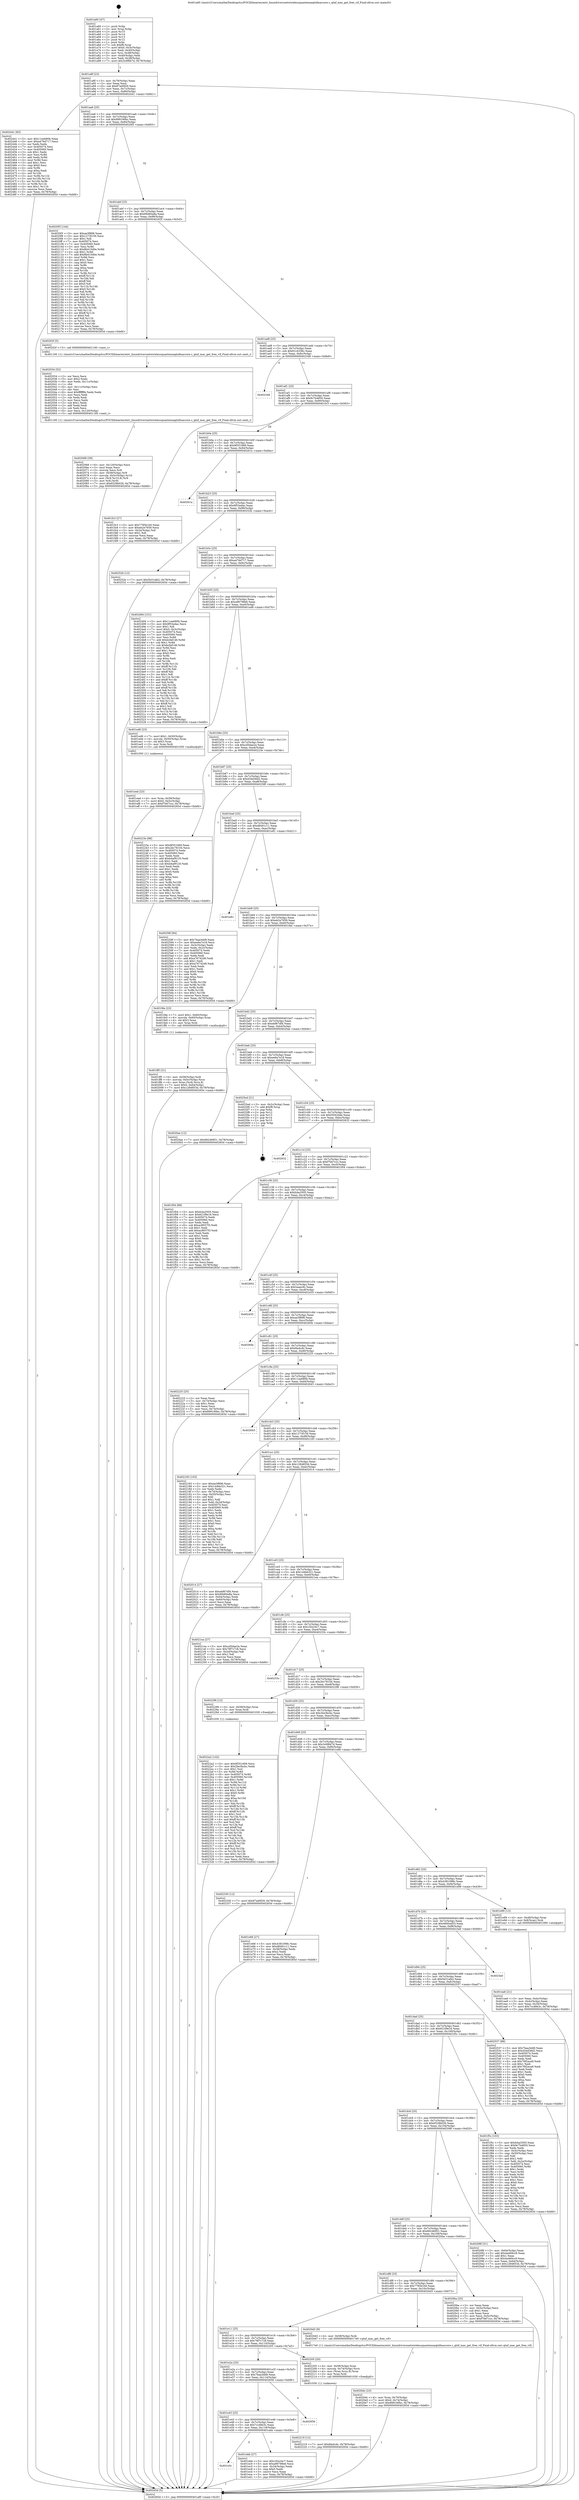 digraph "0x401a60" {
  label = "0x401a60 (/mnt/c/Users/mathe/Desktop/tcc/POCII/binaries/extr_linuxdriversnetwirelessquantennaqtnfmaccore.c_qtnf_mac_get_free_vif_Final-ollvm.out::main(0))"
  labelloc = "t"
  node[shape=record]

  Entry [label="",width=0.3,height=0.3,shape=circle,fillcolor=black,style=filled]
  "0x401a8f" [label="{
     0x401a8f [23]\l
     | [instrs]\l
     &nbsp;&nbsp;0x401a8f \<+3\>: mov -0x78(%rbp),%eax\l
     &nbsp;&nbsp;0x401a92 \<+2\>: mov %eax,%ecx\l
     &nbsp;&nbsp;0x401a94 \<+6\>: sub $0x87ad0f29,%ecx\l
     &nbsp;&nbsp;0x401a9a \<+3\>: mov %eax,-0x7c(%rbp)\l
     &nbsp;&nbsp;0x401a9d \<+3\>: mov %ecx,-0x80(%rbp)\l
     &nbsp;&nbsp;0x401aa0 \<+6\>: je 0000000000402441 \<main+0x9e1\>\l
  }"]
  "0x402441" [label="{
     0x402441 [83]\l
     | [instrs]\l
     &nbsp;&nbsp;0x402441 \<+5\>: mov $0x11ee680b,%eax\l
     &nbsp;&nbsp;0x402446 \<+5\>: mov $0xa476d717,%ecx\l
     &nbsp;&nbsp;0x40244b \<+2\>: xor %edx,%edx\l
     &nbsp;&nbsp;0x40244d \<+7\>: mov 0x405074,%esi\l
     &nbsp;&nbsp;0x402454 \<+7\>: mov 0x405060,%edi\l
     &nbsp;&nbsp;0x40245b \<+3\>: sub $0x1,%edx\l
     &nbsp;&nbsp;0x40245e \<+3\>: mov %esi,%r8d\l
     &nbsp;&nbsp;0x402461 \<+3\>: add %edx,%r8d\l
     &nbsp;&nbsp;0x402464 \<+4\>: imul %r8d,%esi\l
     &nbsp;&nbsp;0x402468 \<+3\>: and $0x1,%esi\l
     &nbsp;&nbsp;0x40246b \<+3\>: cmp $0x0,%esi\l
     &nbsp;&nbsp;0x40246e \<+4\>: sete %r9b\l
     &nbsp;&nbsp;0x402472 \<+3\>: cmp $0xa,%edi\l
     &nbsp;&nbsp;0x402475 \<+4\>: setl %r10b\l
     &nbsp;&nbsp;0x402479 \<+3\>: mov %r9b,%r11b\l
     &nbsp;&nbsp;0x40247c \<+3\>: and %r10b,%r11b\l
     &nbsp;&nbsp;0x40247f \<+3\>: xor %r10b,%r9b\l
     &nbsp;&nbsp;0x402482 \<+3\>: or %r9b,%r11b\l
     &nbsp;&nbsp;0x402485 \<+4\>: test $0x1,%r11b\l
     &nbsp;&nbsp;0x402489 \<+3\>: cmovne %ecx,%eax\l
     &nbsp;&nbsp;0x40248c \<+3\>: mov %eax,-0x78(%rbp)\l
     &nbsp;&nbsp;0x40248f \<+5\>: jmp 000000000040265d \<main+0xbfd\>\l
  }"]
  "0x401aa6" [label="{
     0x401aa6 [25]\l
     | [instrs]\l
     &nbsp;&nbsp;0x401aa6 \<+5\>: jmp 0000000000401aab \<main+0x4b\>\l
     &nbsp;&nbsp;0x401aab \<+3\>: mov -0x7c(%rbp),%eax\l
     &nbsp;&nbsp;0x401aae \<+5\>: sub $0x899190bc,%eax\l
     &nbsp;&nbsp;0x401ab3 \<+6\>: mov %eax,-0x84(%rbp)\l
     &nbsp;&nbsp;0x401ab9 \<+6\>: je 00000000004020f3 \<main+0x693\>\l
  }"]
  Exit [label="",width=0.3,height=0.3,shape=circle,fillcolor=black,style=filled,peripheries=2]
  "0x4020f3" [label="{
     0x4020f3 [144]\l
     | [instrs]\l
     &nbsp;&nbsp;0x4020f3 \<+5\>: mov $0xae3f898,%eax\l
     &nbsp;&nbsp;0x4020f8 \<+5\>: mov $0x1273f159,%ecx\l
     &nbsp;&nbsp;0x4020fd \<+2\>: mov $0x1,%dl\l
     &nbsp;&nbsp;0x4020ff \<+7\>: mov 0x405074,%esi\l
     &nbsp;&nbsp;0x402106 \<+7\>: mov 0x405060,%edi\l
     &nbsp;&nbsp;0x40210d \<+3\>: mov %esi,%r8d\l
     &nbsp;&nbsp;0x402110 \<+7\>: sub $0x8b410d0e,%r8d\l
     &nbsp;&nbsp;0x402117 \<+4\>: sub $0x1,%r8d\l
     &nbsp;&nbsp;0x40211b \<+7\>: add $0x8b410d0e,%r8d\l
     &nbsp;&nbsp;0x402122 \<+4\>: imul %r8d,%esi\l
     &nbsp;&nbsp;0x402126 \<+3\>: and $0x1,%esi\l
     &nbsp;&nbsp;0x402129 \<+3\>: cmp $0x0,%esi\l
     &nbsp;&nbsp;0x40212c \<+4\>: sete %r9b\l
     &nbsp;&nbsp;0x402130 \<+3\>: cmp $0xa,%edi\l
     &nbsp;&nbsp;0x402133 \<+4\>: setl %r10b\l
     &nbsp;&nbsp;0x402137 \<+3\>: mov %r9b,%r11b\l
     &nbsp;&nbsp;0x40213a \<+4\>: xor $0xff,%r11b\l
     &nbsp;&nbsp;0x40213e \<+3\>: mov %r10b,%bl\l
     &nbsp;&nbsp;0x402141 \<+3\>: xor $0xff,%bl\l
     &nbsp;&nbsp;0x402144 \<+3\>: xor $0x0,%dl\l
     &nbsp;&nbsp;0x402147 \<+3\>: mov %r11b,%r14b\l
     &nbsp;&nbsp;0x40214a \<+4\>: and $0x0,%r14b\l
     &nbsp;&nbsp;0x40214e \<+3\>: and %dl,%r9b\l
     &nbsp;&nbsp;0x402151 \<+3\>: mov %bl,%r15b\l
     &nbsp;&nbsp;0x402154 \<+4\>: and $0x0,%r15b\l
     &nbsp;&nbsp;0x402158 \<+3\>: and %dl,%r10b\l
     &nbsp;&nbsp;0x40215b \<+3\>: or %r9b,%r14b\l
     &nbsp;&nbsp;0x40215e \<+3\>: or %r10b,%r15b\l
     &nbsp;&nbsp;0x402161 \<+3\>: xor %r15b,%r14b\l
     &nbsp;&nbsp;0x402164 \<+3\>: or %bl,%r11b\l
     &nbsp;&nbsp;0x402167 \<+4\>: xor $0xff,%r11b\l
     &nbsp;&nbsp;0x40216b \<+3\>: or $0x0,%dl\l
     &nbsp;&nbsp;0x40216e \<+3\>: and %dl,%r11b\l
     &nbsp;&nbsp;0x402171 \<+3\>: or %r11b,%r14b\l
     &nbsp;&nbsp;0x402174 \<+4\>: test $0x1,%r14b\l
     &nbsp;&nbsp;0x402178 \<+3\>: cmovne %ecx,%eax\l
     &nbsp;&nbsp;0x40217b \<+3\>: mov %eax,-0x78(%rbp)\l
     &nbsp;&nbsp;0x40217e \<+5\>: jmp 000000000040265d \<main+0xbfd\>\l
  }"]
  "0x401abf" [label="{
     0x401abf [25]\l
     | [instrs]\l
     &nbsp;&nbsp;0x401abf \<+5\>: jmp 0000000000401ac4 \<main+0x64\>\l
     &nbsp;&nbsp;0x401ac4 \<+3\>: mov -0x7c(%rbp),%eax\l
     &nbsp;&nbsp;0x401ac7 \<+5\>: sub $0x89d60a8a,%eax\l
     &nbsp;&nbsp;0x401acc \<+6\>: mov %eax,-0x88(%rbp)\l
     &nbsp;&nbsp;0x401ad2 \<+6\>: je 000000000040202f \<main+0x5cf\>\l
  }"]
  "0x4022a2" [label="{
     0x4022a2 [142]\l
     | [instrs]\l
     &nbsp;&nbsp;0x4022a2 \<+5\>: mov $0x9f351669,%ecx\l
     &nbsp;&nbsp;0x4022a7 \<+5\>: mov $0x2be3bcbc,%edx\l
     &nbsp;&nbsp;0x4022ac \<+3\>: mov $0x1,%sil\l
     &nbsp;&nbsp;0x4022af \<+3\>: xor %r8d,%r8d\l
     &nbsp;&nbsp;0x4022b2 \<+8\>: mov 0x405074,%r9d\l
     &nbsp;&nbsp;0x4022ba \<+8\>: mov 0x405060,%r10d\l
     &nbsp;&nbsp;0x4022c2 \<+4\>: sub $0x1,%r8d\l
     &nbsp;&nbsp;0x4022c6 \<+3\>: mov %r9d,%r11d\l
     &nbsp;&nbsp;0x4022c9 \<+3\>: add %r8d,%r11d\l
     &nbsp;&nbsp;0x4022cc \<+4\>: imul %r11d,%r9d\l
     &nbsp;&nbsp;0x4022d0 \<+4\>: and $0x1,%r9d\l
     &nbsp;&nbsp;0x4022d4 \<+4\>: cmp $0x0,%r9d\l
     &nbsp;&nbsp;0x4022d8 \<+3\>: sete %bl\l
     &nbsp;&nbsp;0x4022db \<+4\>: cmp $0xa,%r10d\l
     &nbsp;&nbsp;0x4022df \<+4\>: setl %r14b\l
     &nbsp;&nbsp;0x4022e3 \<+3\>: mov %bl,%r15b\l
     &nbsp;&nbsp;0x4022e6 \<+4\>: xor $0xff,%r15b\l
     &nbsp;&nbsp;0x4022ea \<+3\>: mov %r14b,%r12b\l
     &nbsp;&nbsp;0x4022ed \<+4\>: xor $0xff,%r12b\l
     &nbsp;&nbsp;0x4022f1 \<+4\>: xor $0x1,%sil\l
     &nbsp;&nbsp;0x4022f5 \<+3\>: mov %r15b,%r13b\l
     &nbsp;&nbsp;0x4022f8 \<+4\>: and $0xff,%r13b\l
     &nbsp;&nbsp;0x4022fc \<+3\>: and %sil,%bl\l
     &nbsp;&nbsp;0x4022ff \<+3\>: mov %r12b,%al\l
     &nbsp;&nbsp;0x402302 \<+2\>: and $0xff,%al\l
     &nbsp;&nbsp;0x402304 \<+3\>: and %sil,%r14b\l
     &nbsp;&nbsp;0x402307 \<+3\>: or %bl,%r13b\l
     &nbsp;&nbsp;0x40230a \<+3\>: or %r14b,%al\l
     &nbsp;&nbsp;0x40230d \<+3\>: xor %al,%r13b\l
     &nbsp;&nbsp;0x402310 \<+3\>: or %r12b,%r15b\l
     &nbsp;&nbsp;0x402313 \<+4\>: xor $0xff,%r15b\l
     &nbsp;&nbsp;0x402317 \<+4\>: or $0x1,%sil\l
     &nbsp;&nbsp;0x40231b \<+3\>: and %sil,%r15b\l
     &nbsp;&nbsp;0x40231e \<+3\>: or %r15b,%r13b\l
     &nbsp;&nbsp;0x402321 \<+4\>: test $0x1,%r13b\l
     &nbsp;&nbsp;0x402325 \<+3\>: cmovne %edx,%ecx\l
     &nbsp;&nbsp;0x402328 \<+3\>: mov %ecx,-0x78(%rbp)\l
     &nbsp;&nbsp;0x40232b \<+5\>: jmp 000000000040265d \<main+0xbfd\>\l
  }"]
  "0x40202f" [label="{
     0x40202f [5]\l
     | [instrs]\l
     &nbsp;&nbsp;0x40202f \<+5\>: call 0000000000401160 \<next_i\>\l
     | [calls]\l
     &nbsp;&nbsp;0x401160 \{1\} (/mnt/c/Users/mathe/Desktop/tcc/POCII/binaries/extr_linuxdriversnetwirelessquantennaqtnfmaccore.c_qtnf_mac_get_free_vif_Final-ollvm.out::next_i)\l
  }"]
  "0x401ad8" [label="{
     0x401ad8 [25]\l
     | [instrs]\l
     &nbsp;&nbsp;0x401ad8 \<+5\>: jmp 0000000000401add \<main+0x7d\>\l
     &nbsp;&nbsp;0x401add \<+3\>: mov -0x7c(%rbp),%eax\l
     &nbsp;&nbsp;0x401ae0 \<+5\>: sub $0x91c4336c,%eax\l
     &nbsp;&nbsp;0x401ae5 \<+6\>: mov %eax,-0x8c(%rbp)\l
     &nbsp;&nbsp;0x401aeb \<+6\>: je 0000000000402348 \<main+0x8e8\>\l
  }"]
  "0x402219" [label="{
     0x402219 [12]\l
     | [instrs]\l
     &nbsp;&nbsp;0x402219 \<+7\>: movl $0xfda4cdc,-0x78(%rbp)\l
     &nbsp;&nbsp;0x402220 \<+5\>: jmp 000000000040265d \<main+0xbfd\>\l
  }"]
  "0x402348" [label="{
     0x402348\l
  }", style=dashed]
  "0x401af1" [label="{
     0x401af1 [25]\l
     | [instrs]\l
     &nbsp;&nbsp;0x401af1 \<+5\>: jmp 0000000000401af6 \<main+0x96\>\l
     &nbsp;&nbsp;0x401af6 \<+3\>: mov -0x7c(%rbp),%eax\l
     &nbsp;&nbsp;0x401af9 \<+5\>: sub $0x9c7b4850,%eax\l
     &nbsp;&nbsp;0x401afe \<+6\>: mov %eax,-0x90(%rbp)\l
     &nbsp;&nbsp;0x401b04 \<+6\>: je 0000000000401fc3 \<main+0x563\>\l
  }"]
  "0x4020dc" [label="{
     0x4020dc [23]\l
     | [instrs]\l
     &nbsp;&nbsp;0x4020dc \<+4\>: mov %rax,-0x70(%rbp)\l
     &nbsp;&nbsp;0x4020e0 \<+7\>: movl $0x0,-0x74(%rbp)\l
     &nbsp;&nbsp;0x4020e7 \<+7\>: movl $0x899190bc,-0x78(%rbp)\l
     &nbsp;&nbsp;0x4020ee \<+5\>: jmp 000000000040265d \<main+0xbfd\>\l
  }"]
  "0x401fc3" [label="{
     0x401fc3 [27]\l
     | [instrs]\l
     &nbsp;&nbsp;0x401fc3 \<+5\>: mov $0x7785b1b0,%eax\l
     &nbsp;&nbsp;0x401fc8 \<+5\>: mov $0xeb2e7659,%ecx\l
     &nbsp;&nbsp;0x401fcd \<+3\>: mov -0x2e(%rbp),%dl\l
     &nbsp;&nbsp;0x401fd0 \<+3\>: test $0x1,%dl\l
     &nbsp;&nbsp;0x401fd3 \<+3\>: cmovne %ecx,%eax\l
     &nbsp;&nbsp;0x401fd6 \<+3\>: mov %eax,-0x78(%rbp)\l
     &nbsp;&nbsp;0x401fd9 \<+5\>: jmp 000000000040265d \<main+0xbfd\>\l
  }"]
  "0x401b0a" [label="{
     0x401b0a [25]\l
     | [instrs]\l
     &nbsp;&nbsp;0x401b0a \<+5\>: jmp 0000000000401b0f \<main+0xaf\>\l
     &nbsp;&nbsp;0x401b0f \<+3\>: mov -0x7c(%rbp),%eax\l
     &nbsp;&nbsp;0x401b12 \<+5\>: sub $0x9f351669,%eax\l
     &nbsp;&nbsp;0x401b17 \<+6\>: mov %eax,-0x94(%rbp)\l
     &nbsp;&nbsp;0x401b1d \<+6\>: je 000000000040261a \<main+0xbba\>\l
  }"]
  "0x402068" [label="{
     0x402068 [39]\l
     | [instrs]\l
     &nbsp;&nbsp;0x402068 \<+6\>: mov -0x120(%rbp),%ecx\l
     &nbsp;&nbsp;0x40206e \<+3\>: imul %eax,%ecx\l
     &nbsp;&nbsp;0x402071 \<+3\>: movslq %ecx,%r8\l
     &nbsp;&nbsp;0x402074 \<+4\>: mov -0x58(%rbp),%r9\l
     &nbsp;&nbsp;0x402078 \<+4\>: movslq -0x5c(%rbp),%r10\l
     &nbsp;&nbsp;0x40207c \<+4\>: mov (%r9,%r10,8),%r9\l
     &nbsp;&nbsp;0x402080 \<+3\>: mov %r8,(%r9)\l
     &nbsp;&nbsp;0x402083 \<+7\>: movl $0x6529b026,-0x78(%rbp)\l
     &nbsp;&nbsp;0x40208a \<+5\>: jmp 000000000040265d \<main+0xbfd\>\l
  }"]
  "0x40261a" [label="{
     0x40261a\l
  }", style=dashed]
  "0x401b23" [label="{
     0x401b23 [25]\l
     | [instrs]\l
     &nbsp;&nbsp;0x401b23 \<+5\>: jmp 0000000000401b28 \<main+0xc8\>\l
     &nbsp;&nbsp;0x401b28 \<+3\>: mov -0x7c(%rbp),%eax\l
     &nbsp;&nbsp;0x401b2b \<+5\>: sub $0x9f53edac,%eax\l
     &nbsp;&nbsp;0x401b30 \<+6\>: mov %eax,-0x98(%rbp)\l
     &nbsp;&nbsp;0x401b36 \<+6\>: je 000000000040252b \<main+0xacb\>\l
  }"]
  "0x402034" [label="{
     0x402034 [52]\l
     | [instrs]\l
     &nbsp;&nbsp;0x402034 \<+2\>: xor %ecx,%ecx\l
     &nbsp;&nbsp;0x402036 \<+5\>: mov $0x2,%edx\l
     &nbsp;&nbsp;0x40203b \<+6\>: mov %edx,-0x11c(%rbp)\l
     &nbsp;&nbsp;0x402041 \<+1\>: cltd\l
     &nbsp;&nbsp;0x402042 \<+6\>: mov -0x11c(%rbp),%esi\l
     &nbsp;&nbsp;0x402048 \<+2\>: idiv %esi\l
     &nbsp;&nbsp;0x40204a \<+6\>: imul $0xfffffffe,%edx,%edx\l
     &nbsp;&nbsp;0x402050 \<+2\>: mov %ecx,%edi\l
     &nbsp;&nbsp;0x402052 \<+2\>: sub %edx,%edi\l
     &nbsp;&nbsp;0x402054 \<+2\>: mov %ecx,%edx\l
     &nbsp;&nbsp;0x402056 \<+3\>: sub $0x1,%edx\l
     &nbsp;&nbsp;0x402059 \<+2\>: add %edx,%edi\l
     &nbsp;&nbsp;0x40205b \<+2\>: sub %edi,%ecx\l
     &nbsp;&nbsp;0x40205d \<+6\>: mov %ecx,-0x120(%rbp)\l
     &nbsp;&nbsp;0x402063 \<+5\>: call 0000000000401160 \<next_i\>\l
     | [calls]\l
     &nbsp;&nbsp;0x401160 \{1\} (/mnt/c/Users/mathe/Desktop/tcc/POCII/binaries/extr_linuxdriversnetwirelessquantennaqtnfmaccore.c_qtnf_mac_get_free_vif_Final-ollvm.out::next_i)\l
  }"]
  "0x40252b" [label="{
     0x40252b [12]\l
     | [instrs]\l
     &nbsp;&nbsp;0x40252b \<+7\>: movl $0x5b31efe2,-0x78(%rbp)\l
     &nbsp;&nbsp;0x402532 \<+5\>: jmp 000000000040265d \<main+0xbfd\>\l
  }"]
  "0x401b3c" [label="{
     0x401b3c [25]\l
     | [instrs]\l
     &nbsp;&nbsp;0x401b3c \<+5\>: jmp 0000000000401b41 \<main+0xe1\>\l
     &nbsp;&nbsp;0x401b41 \<+3\>: mov -0x7c(%rbp),%eax\l
     &nbsp;&nbsp;0x401b44 \<+5\>: sub $0xa476d717,%eax\l
     &nbsp;&nbsp;0x401b49 \<+6\>: mov %eax,-0x9c(%rbp)\l
     &nbsp;&nbsp;0x401b4f \<+6\>: je 0000000000402494 \<main+0xa34\>\l
  }"]
  "0x401ff5" [label="{
     0x401ff5 [31]\l
     | [instrs]\l
     &nbsp;&nbsp;0x401ff5 \<+4\>: mov -0x58(%rbp),%rdi\l
     &nbsp;&nbsp;0x401ff9 \<+4\>: movslq -0x5c(%rbp),%rcx\l
     &nbsp;&nbsp;0x401ffd \<+4\>: mov %rax,(%rdi,%rcx,8)\l
     &nbsp;&nbsp;0x402001 \<+7\>: movl $0x0,-0x64(%rbp)\l
     &nbsp;&nbsp;0x402008 \<+7\>: movl $0x1284853d,-0x78(%rbp)\l
     &nbsp;&nbsp;0x40200f \<+5\>: jmp 000000000040265d \<main+0xbfd\>\l
  }"]
  "0x402494" [label="{
     0x402494 [151]\l
     | [instrs]\l
     &nbsp;&nbsp;0x402494 \<+5\>: mov $0x11ee680b,%eax\l
     &nbsp;&nbsp;0x402499 \<+5\>: mov $0x9f53edac,%ecx\l
     &nbsp;&nbsp;0x40249e \<+2\>: mov $0x1,%dl\l
     &nbsp;&nbsp;0x4024a0 \<+7\>: movl $0x0,-0x3c(%rbp)\l
     &nbsp;&nbsp;0x4024a7 \<+7\>: mov 0x405074,%esi\l
     &nbsp;&nbsp;0x4024ae \<+7\>: mov 0x405060,%edi\l
     &nbsp;&nbsp;0x4024b5 \<+3\>: mov %esi,%r8d\l
     &nbsp;&nbsp;0x4024b8 \<+7\>: add $0xbcfaf146,%r8d\l
     &nbsp;&nbsp;0x4024bf \<+4\>: sub $0x1,%r8d\l
     &nbsp;&nbsp;0x4024c3 \<+7\>: sub $0xbcfaf146,%r8d\l
     &nbsp;&nbsp;0x4024ca \<+4\>: imul %r8d,%esi\l
     &nbsp;&nbsp;0x4024ce \<+3\>: and $0x1,%esi\l
     &nbsp;&nbsp;0x4024d1 \<+3\>: cmp $0x0,%esi\l
     &nbsp;&nbsp;0x4024d4 \<+4\>: sete %r9b\l
     &nbsp;&nbsp;0x4024d8 \<+3\>: cmp $0xa,%edi\l
     &nbsp;&nbsp;0x4024db \<+4\>: setl %r10b\l
     &nbsp;&nbsp;0x4024df \<+3\>: mov %r9b,%r11b\l
     &nbsp;&nbsp;0x4024e2 \<+4\>: xor $0xff,%r11b\l
     &nbsp;&nbsp;0x4024e6 \<+3\>: mov %r10b,%bl\l
     &nbsp;&nbsp;0x4024e9 \<+3\>: xor $0xff,%bl\l
     &nbsp;&nbsp;0x4024ec \<+3\>: xor $0x1,%dl\l
     &nbsp;&nbsp;0x4024ef \<+3\>: mov %r11b,%r14b\l
     &nbsp;&nbsp;0x4024f2 \<+4\>: and $0xff,%r14b\l
     &nbsp;&nbsp;0x4024f6 \<+3\>: and %dl,%r9b\l
     &nbsp;&nbsp;0x4024f9 \<+3\>: mov %bl,%r15b\l
     &nbsp;&nbsp;0x4024fc \<+4\>: and $0xff,%r15b\l
     &nbsp;&nbsp;0x402500 \<+3\>: and %dl,%r10b\l
     &nbsp;&nbsp;0x402503 \<+3\>: or %r9b,%r14b\l
     &nbsp;&nbsp;0x402506 \<+3\>: or %r10b,%r15b\l
     &nbsp;&nbsp;0x402509 \<+3\>: xor %r15b,%r14b\l
     &nbsp;&nbsp;0x40250c \<+3\>: or %bl,%r11b\l
     &nbsp;&nbsp;0x40250f \<+4\>: xor $0xff,%r11b\l
     &nbsp;&nbsp;0x402513 \<+3\>: or $0x1,%dl\l
     &nbsp;&nbsp;0x402516 \<+3\>: and %dl,%r11b\l
     &nbsp;&nbsp;0x402519 \<+3\>: or %r11b,%r14b\l
     &nbsp;&nbsp;0x40251c \<+4\>: test $0x1,%r14b\l
     &nbsp;&nbsp;0x402520 \<+3\>: cmovne %ecx,%eax\l
     &nbsp;&nbsp;0x402523 \<+3\>: mov %eax,-0x78(%rbp)\l
     &nbsp;&nbsp;0x402526 \<+5\>: jmp 000000000040265d \<main+0xbfd\>\l
  }"]
  "0x401b55" [label="{
     0x401b55 [25]\l
     | [instrs]\l
     &nbsp;&nbsp;0x401b55 \<+5\>: jmp 0000000000401b5a \<main+0xfa\>\l
     &nbsp;&nbsp;0x401b5a \<+3\>: mov -0x7c(%rbp),%eax\l
     &nbsp;&nbsp;0x401b5d \<+5\>: sub $0xa96798e6,%eax\l
     &nbsp;&nbsp;0x401b62 \<+6\>: mov %eax,-0xa0(%rbp)\l
     &nbsp;&nbsp;0x401b68 \<+6\>: je 0000000000401ed6 \<main+0x476\>\l
  }"]
  "0x401eed" [label="{
     0x401eed [23]\l
     | [instrs]\l
     &nbsp;&nbsp;0x401eed \<+4\>: mov %rax,-0x58(%rbp)\l
     &nbsp;&nbsp;0x401ef1 \<+7\>: movl $0x0,-0x5c(%rbp)\l
     &nbsp;&nbsp;0x401ef8 \<+7\>: movl $0xf7b67ccc,-0x78(%rbp)\l
     &nbsp;&nbsp;0x401eff \<+5\>: jmp 000000000040265d \<main+0xbfd\>\l
  }"]
  "0x401ed6" [label="{
     0x401ed6 [23]\l
     | [instrs]\l
     &nbsp;&nbsp;0x401ed6 \<+7\>: movl $0x1,-0x50(%rbp)\l
     &nbsp;&nbsp;0x401edd \<+4\>: movslq -0x50(%rbp),%rax\l
     &nbsp;&nbsp;0x401ee1 \<+4\>: shl $0x3,%rax\l
     &nbsp;&nbsp;0x401ee5 \<+3\>: mov %rax,%rdi\l
     &nbsp;&nbsp;0x401ee8 \<+5\>: call 0000000000401050 \<malloc@plt\>\l
     | [calls]\l
     &nbsp;&nbsp;0x401050 \{1\} (unknown)\l
  }"]
  "0x401b6e" [label="{
     0x401b6e [25]\l
     | [instrs]\l
     &nbsp;&nbsp;0x401b6e \<+5\>: jmp 0000000000401b73 \<main+0x113\>\l
     &nbsp;&nbsp;0x401b73 \<+3\>: mov -0x7c(%rbp),%eax\l
     &nbsp;&nbsp;0x401b76 \<+5\>: sub $0xcd5dae2e,%eax\l
     &nbsp;&nbsp;0x401b7b \<+6\>: mov %eax,-0xa4(%rbp)\l
     &nbsp;&nbsp;0x401b81 \<+6\>: je 000000000040223e \<main+0x7de\>\l
  }"]
  "0x401e5c" [label="{
     0x401e5c\l
  }", style=dashed]
  "0x40223e" [label="{
     0x40223e [88]\l
     | [instrs]\l
     &nbsp;&nbsp;0x40223e \<+5\>: mov $0x9f351669,%eax\l
     &nbsp;&nbsp;0x402243 \<+5\>: mov $0x2bc78104,%ecx\l
     &nbsp;&nbsp;0x402248 \<+7\>: mov 0x405074,%edx\l
     &nbsp;&nbsp;0x40224f \<+7\>: mov 0x405060,%esi\l
     &nbsp;&nbsp;0x402256 \<+2\>: mov %edx,%edi\l
     &nbsp;&nbsp;0x402258 \<+6\>: add $0xb4af9120,%edi\l
     &nbsp;&nbsp;0x40225e \<+3\>: sub $0x1,%edi\l
     &nbsp;&nbsp;0x402261 \<+6\>: sub $0xb4af9120,%edi\l
     &nbsp;&nbsp;0x402267 \<+3\>: imul %edi,%edx\l
     &nbsp;&nbsp;0x40226a \<+3\>: and $0x1,%edx\l
     &nbsp;&nbsp;0x40226d \<+3\>: cmp $0x0,%edx\l
     &nbsp;&nbsp;0x402270 \<+4\>: sete %r8b\l
     &nbsp;&nbsp;0x402274 \<+3\>: cmp $0xa,%esi\l
     &nbsp;&nbsp;0x402277 \<+4\>: setl %r9b\l
     &nbsp;&nbsp;0x40227b \<+3\>: mov %r8b,%r10b\l
     &nbsp;&nbsp;0x40227e \<+3\>: and %r9b,%r10b\l
     &nbsp;&nbsp;0x402281 \<+3\>: xor %r9b,%r8b\l
     &nbsp;&nbsp;0x402284 \<+3\>: or %r8b,%r10b\l
     &nbsp;&nbsp;0x402287 \<+4\>: test $0x1,%r10b\l
     &nbsp;&nbsp;0x40228b \<+3\>: cmovne %ecx,%eax\l
     &nbsp;&nbsp;0x40228e \<+3\>: mov %eax,-0x78(%rbp)\l
     &nbsp;&nbsp;0x402291 \<+5\>: jmp 000000000040265d \<main+0xbfd\>\l
  }"]
  "0x401b87" [label="{
     0x401b87 [25]\l
     | [instrs]\l
     &nbsp;&nbsp;0x401b87 \<+5\>: jmp 0000000000401b8c \<main+0x12c\>\l
     &nbsp;&nbsp;0x401b8c \<+3\>: mov -0x7c(%rbp),%eax\l
     &nbsp;&nbsp;0x401b8f \<+5\>: sub $0xd34d36d2,%eax\l
     &nbsp;&nbsp;0x401b94 \<+6\>: mov %eax,-0xa8(%rbp)\l
     &nbsp;&nbsp;0x401b9a \<+6\>: je 000000000040258f \<main+0xb2f\>\l
  }"]
  "0x401ebb" [label="{
     0x401ebb [27]\l
     | [instrs]\l
     &nbsp;&nbsp;0x401ebb \<+5\>: mov $0x1f2e24c7,%eax\l
     &nbsp;&nbsp;0x401ec0 \<+5\>: mov $0xa96798e6,%ecx\l
     &nbsp;&nbsp;0x401ec5 \<+3\>: mov -0x34(%rbp),%edx\l
     &nbsp;&nbsp;0x401ec8 \<+3\>: cmp $0x0,%edx\l
     &nbsp;&nbsp;0x401ecb \<+3\>: cmove %ecx,%eax\l
     &nbsp;&nbsp;0x401ece \<+3\>: mov %eax,-0x78(%rbp)\l
     &nbsp;&nbsp;0x401ed1 \<+5\>: jmp 000000000040265d \<main+0xbfd\>\l
  }"]
  "0x40258f" [label="{
     0x40258f [94]\l
     | [instrs]\l
     &nbsp;&nbsp;0x40258f \<+5\>: mov $0x7baa3dd9,%eax\l
     &nbsp;&nbsp;0x402594 \<+5\>: mov $0xee6a7e18,%ecx\l
     &nbsp;&nbsp;0x402599 \<+3\>: mov -0x3c(%rbp),%edx\l
     &nbsp;&nbsp;0x40259c \<+3\>: mov %edx,-0x2c(%rbp)\l
     &nbsp;&nbsp;0x40259f \<+7\>: mov 0x405074,%edx\l
     &nbsp;&nbsp;0x4025a6 \<+7\>: mov 0x405060,%esi\l
     &nbsp;&nbsp;0x4025ad \<+2\>: mov %edx,%edi\l
     &nbsp;&nbsp;0x4025af \<+6\>: add $0xa76742d9,%edi\l
     &nbsp;&nbsp;0x4025b5 \<+3\>: sub $0x1,%edi\l
     &nbsp;&nbsp;0x4025b8 \<+6\>: sub $0xa76742d9,%edi\l
     &nbsp;&nbsp;0x4025be \<+3\>: imul %edi,%edx\l
     &nbsp;&nbsp;0x4025c1 \<+3\>: and $0x1,%edx\l
     &nbsp;&nbsp;0x4025c4 \<+3\>: cmp $0x0,%edx\l
     &nbsp;&nbsp;0x4025c7 \<+4\>: sete %r8b\l
     &nbsp;&nbsp;0x4025cb \<+3\>: cmp $0xa,%esi\l
     &nbsp;&nbsp;0x4025ce \<+4\>: setl %r9b\l
     &nbsp;&nbsp;0x4025d2 \<+3\>: mov %r8b,%r10b\l
     &nbsp;&nbsp;0x4025d5 \<+3\>: and %r9b,%r10b\l
     &nbsp;&nbsp;0x4025d8 \<+3\>: xor %r9b,%r8b\l
     &nbsp;&nbsp;0x4025db \<+3\>: or %r8b,%r10b\l
     &nbsp;&nbsp;0x4025de \<+4\>: test $0x1,%r10b\l
     &nbsp;&nbsp;0x4025e2 \<+3\>: cmovne %ecx,%eax\l
     &nbsp;&nbsp;0x4025e5 \<+3\>: mov %eax,-0x78(%rbp)\l
     &nbsp;&nbsp;0x4025e8 \<+5\>: jmp 000000000040265d \<main+0xbfd\>\l
  }"]
  "0x401ba0" [label="{
     0x401ba0 [25]\l
     | [instrs]\l
     &nbsp;&nbsp;0x401ba0 \<+5\>: jmp 0000000000401ba5 \<main+0x145\>\l
     &nbsp;&nbsp;0x401ba5 \<+3\>: mov -0x7c(%rbp),%eax\l
     &nbsp;&nbsp;0x401ba8 \<+5\>: sub $0xd8491c11,%eax\l
     &nbsp;&nbsp;0x401bad \<+6\>: mov %eax,-0xac(%rbp)\l
     &nbsp;&nbsp;0x401bb3 \<+6\>: je 0000000000401e81 \<main+0x421\>\l
  }"]
  "0x401e43" [label="{
     0x401e43 [25]\l
     | [instrs]\l
     &nbsp;&nbsp;0x401e43 \<+5\>: jmp 0000000000401e48 \<main+0x3e8\>\l
     &nbsp;&nbsp;0x401e48 \<+3\>: mov -0x7c(%rbp),%eax\l
     &nbsp;&nbsp;0x401e4b \<+5\>: sub $0x7ccd9e3c,%eax\l
     &nbsp;&nbsp;0x401e50 \<+6\>: mov %eax,-0x118(%rbp)\l
     &nbsp;&nbsp;0x401e56 \<+6\>: je 0000000000401ebb \<main+0x45b\>\l
  }"]
  "0x401e81" [label="{
     0x401e81\l
  }", style=dashed]
  "0x401bb9" [label="{
     0x401bb9 [25]\l
     | [instrs]\l
     &nbsp;&nbsp;0x401bb9 \<+5\>: jmp 0000000000401bbe \<main+0x15e\>\l
     &nbsp;&nbsp;0x401bbe \<+3\>: mov -0x7c(%rbp),%eax\l
     &nbsp;&nbsp;0x401bc1 \<+5\>: sub $0xeb2e7659,%eax\l
     &nbsp;&nbsp;0x401bc6 \<+6\>: mov %eax,-0xb0(%rbp)\l
     &nbsp;&nbsp;0x401bcc \<+6\>: je 0000000000401fde \<main+0x57e\>\l
  }"]
  "0x402656" [label="{
     0x402656\l
  }", style=dashed]
  "0x401fde" [label="{
     0x401fde [23]\l
     | [instrs]\l
     &nbsp;&nbsp;0x401fde \<+7\>: movl $0x1,-0x60(%rbp)\l
     &nbsp;&nbsp;0x401fe5 \<+4\>: movslq -0x60(%rbp),%rax\l
     &nbsp;&nbsp;0x401fe9 \<+4\>: shl $0x3,%rax\l
     &nbsp;&nbsp;0x401fed \<+3\>: mov %rax,%rdi\l
     &nbsp;&nbsp;0x401ff0 \<+5\>: call 0000000000401050 \<malloc@plt\>\l
     | [calls]\l
     &nbsp;&nbsp;0x401050 \{1\} (unknown)\l
  }"]
  "0x401bd2" [label="{
     0x401bd2 [25]\l
     | [instrs]\l
     &nbsp;&nbsp;0x401bd2 \<+5\>: jmp 0000000000401bd7 \<main+0x177\>\l
     &nbsp;&nbsp;0x401bd7 \<+3\>: mov -0x7c(%rbp),%eax\l
     &nbsp;&nbsp;0x401bda \<+5\>: sub $0xebf67df4,%eax\l
     &nbsp;&nbsp;0x401bdf \<+6\>: mov %eax,-0xb4(%rbp)\l
     &nbsp;&nbsp;0x401be5 \<+6\>: je 00000000004020ae \<main+0x64e\>\l
  }"]
  "0x401e2a" [label="{
     0x401e2a [25]\l
     | [instrs]\l
     &nbsp;&nbsp;0x401e2a \<+5\>: jmp 0000000000401e2f \<main+0x3cf\>\l
     &nbsp;&nbsp;0x401e2f \<+3\>: mov -0x7c(%rbp),%eax\l
     &nbsp;&nbsp;0x401e32 \<+5\>: sub $0x7baa3dd9,%eax\l
     &nbsp;&nbsp;0x401e37 \<+6\>: mov %eax,-0x114(%rbp)\l
     &nbsp;&nbsp;0x401e3d \<+6\>: je 0000000000402656 \<main+0xbf6\>\l
  }"]
  "0x4020ae" [label="{
     0x4020ae [12]\l
     | [instrs]\l
     &nbsp;&nbsp;0x4020ae \<+7\>: movl $0x66246951,-0x78(%rbp)\l
     &nbsp;&nbsp;0x4020b5 \<+5\>: jmp 000000000040265d \<main+0xbfd\>\l
  }"]
  "0x401beb" [label="{
     0x401beb [25]\l
     | [instrs]\l
     &nbsp;&nbsp;0x401beb \<+5\>: jmp 0000000000401bf0 \<main+0x190\>\l
     &nbsp;&nbsp;0x401bf0 \<+3\>: mov -0x7c(%rbp),%eax\l
     &nbsp;&nbsp;0x401bf3 \<+5\>: sub $0xee6a7e18,%eax\l
     &nbsp;&nbsp;0x401bf8 \<+6\>: mov %eax,-0xb8(%rbp)\l
     &nbsp;&nbsp;0x401bfe \<+6\>: je 00000000004025ed \<main+0xb8d\>\l
  }"]
  "0x402205" [label="{
     0x402205 [20]\l
     | [instrs]\l
     &nbsp;&nbsp;0x402205 \<+4\>: mov -0x58(%rbp),%rax\l
     &nbsp;&nbsp;0x402209 \<+4\>: movslq -0x74(%rbp),%rcx\l
     &nbsp;&nbsp;0x40220d \<+4\>: mov (%rax,%rcx,8),%rax\l
     &nbsp;&nbsp;0x402211 \<+3\>: mov %rax,%rdi\l
     &nbsp;&nbsp;0x402214 \<+5\>: call 0000000000401030 \<free@plt\>\l
     | [calls]\l
     &nbsp;&nbsp;0x401030 \{1\} (unknown)\l
  }"]
  "0x4025ed" [label="{
     0x4025ed [21]\l
     | [instrs]\l
     &nbsp;&nbsp;0x4025ed \<+3\>: mov -0x2c(%rbp),%eax\l
     &nbsp;&nbsp;0x4025f0 \<+7\>: add $0xf8,%rsp\l
     &nbsp;&nbsp;0x4025f7 \<+1\>: pop %rbx\l
     &nbsp;&nbsp;0x4025f8 \<+2\>: pop %r12\l
     &nbsp;&nbsp;0x4025fa \<+2\>: pop %r13\l
     &nbsp;&nbsp;0x4025fc \<+2\>: pop %r14\l
     &nbsp;&nbsp;0x4025fe \<+2\>: pop %r15\l
     &nbsp;&nbsp;0x402600 \<+1\>: pop %rbp\l
     &nbsp;&nbsp;0x402601 \<+1\>: ret\l
  }"]
  "0x401c04" [label="{
     0x401c04 [25]\l
     | [instrs]\l
     &nbsp;&nbsp;0x401c04 \<+5\>: jmp 0000000000401c09 \<main+0x1a9\>\l
     &nbsp;&nbsp;0x401c09 \<+3\>: mov -0x7c(%rbp),%eax\l
     &nbsp;&nbsp;0x401c0c \<+5\>: sub $0xf3042dde,%eax\l
     &nbsp;&nbsp;0x401c11 \<+6\>: mov %eax,-0xbc(%rbp)\l
     &nbsp;&nbsp;0x401c17 \<+6\>: je 0000000000402632 \<main+0xbd2\>\l
  }"]
  "0x401e11" [label="{
     0x401e11 [25]\l
     | [instrs]\l
     &nbsp;&nbsp;0x401e11 \<+5\>: jmp 0000000000401e16 \<main+0x3b6\>\l
     &nbsp;&nbsp;0x401e16 \<+3\>: mov -0x7c(%rbp),%eax\l
     &nbsp;&nbsp;0x401e19 \<+5\>: sub $0x78f7c7c8,%eax\l
     &nbsp;&nbsp;0x401e1e \<+6\>: mov %eax,-0x110(%rbp)\l
     &nbsp;&nbsp;0x401e24 \<+6\>: je 0000000000402205 \<main+0x7a5\>\l
  }"]
  "0x402632" [label="{
     0x402632\l
  }", style=dashed]
  "0x401c1d" [label="{
     0x401c1d [25]\l
     | [instrs]\l
     &nbsp;&nbsp;0x401c1d \<+5\>: jmp 0000000000401c22 \<main+0x1c2\>\l
     &nbsp;&nbsp;0x401c22 \<+3\>: mov -0x7c(%rbp),%eax\l
     &nbsp;&nbsp;0x401c25 \<+5\>: sub $0xf7b67ccc,%eax\l
     &nbsp;&nbsp;0x401c2a \<+6\>: mov %eax,-0xc0(%rbp)\l
     &nbsp;&nbsp;0x401c30 \<+6\>: je 0000000000401f04 \<main+0x4a4\>\l
  }"]
  "0x4020d3" [label="{
     0x4020d3 [9]\l
     | [instrs]\l
     &nbsp;&nbsp;0x4020d3 \<+4\>: mov -0x58(%rbp),%rdi\l
     &nbsp;&nbsp;0x4020d7 \<+5\>: call 00000000004017e0 \<qtnf_mac_get_free_vif\>\l
     | [calls]\l
     &nbsp;&nbsp;0x4017e0 \{1\} (/mnt/c/Users/mathe/Desktop/tcc/POCII/binaries/extr_linuxdriversnetwirelessquantennaqtnfmaccore.c_qtnf_mac_get_free_vif_Final-ollvm.out::qtnf_mac_get_free_vif)\l
  }"]
  "0x401f04" [label="{
     0x401f04 [88]\l
     | [instrs]\l
     &nbsp;&nbsp;0x401f04 \<+5\>: mov $0xfcba3505,%eax\l
     &nbsp;&nbsp;0x401f09 \<+5\>: mov $0x621f9e16,%ecx\l
     &nbsp;&nbsp;0x401f0e \<+7\>: mov 0x405074,%edx\l
     &nbsp;&nbsp;0x401f15 \<+7\>: mov 0x405060,%esi\l
     &nbsp;&nbsp;0x401f1c \<+2\>: mov %edx,%edi\l
     &nbsp;&nbsp;0x401f1e \<+6\>: sub $0xac8937f3,%edi\l
     &nbsp;&nbsp;0x401f24 \<+3\>: sub $0x1,%edi\l
     &nbsp;&nbsp;0x401f27 \<+6\>: add $0xac8937f3,%edi\l
     &nbsp;&nbsp;0x401f2d \<+3\>: imul %edi,%edx\l
     &nbsp;&nbsp;0x401f30 \<+3\>: and $0x1,%edx\l
     &nbsp;&nbsp;0x401f33 \<+3\>: cmp $0x0,%edx\l
     &nbsp;&nbsp;0x401f36 \<+4\>: sete %r8b\l
     &nbsp;&nbsp;0x401f3a \<+3\>: cmp $0xa,%esi\l
     &nbsp;&nbsp;0x401f3d \<+4\>: setl %r9b\l
     &nbsp;&nbsp;0x401f41 \<+3\>: mov %r8b,%r10b\l
     &nbsp;&nbsp;0x401f44 \<+3\>: and %r9b,%r10b\l
     &nbsp;&nbsp;0x401f47 \<+3\>: xor %r9b,%r8b\l
     &nbsp;&nbsp;0x401f4a \<+3\>: or %r8b,%r10b\l
     &nbsp;&nbsp;0x401f4d \<+4\>: test $0x1,%r10b\l
     &nbsp;&nbsp;0x401f51 \<+3\>: cmovne %ecx,%eax\l
     &nbsp;&nbsp;0x401f54 \<+3\>: mov %eax,-0x78(%rbp)\l
     &nbsp;&nbsp;0x401f57 \<+5\>: jmp 000000000040265d \<main+0xbfd\>\l
  }"]
  "0x401c36" [label="{
     0x401c36 [25]\l
     | [instrs]\l
     &nbsp;&nbsp;0x401c36 \<+5\>: jmp 0000000000401c3b \<main+0x1db\>\l
     &nbsp;&nbsp;0x401c3b \<+3\>: mov -0x7c(%rbp),%eax\l
     &nbsp;&nbsp;0x401c3e \<+5\>: sub $0xfcba3505,%eax\l
     &nbsp;&nbsp;0x401c43 \<+6\>: mov %eax,-0xc4(%rbp)\l
     &nbsp;&nbsp;0x401c49 \<+6\>: je 0000000000402602 \<main+0xba2\>\l
  }"]
  "0x401df8" [label="{
     0x401df8 [25]\l
     | [instrs]\l
     &nbsp;&nbsp;0x401df8 \<+5\>: jmp 0000000000401dfd \<main+0x39d\>\l
     &nbsp;&nbsp;0x401dfd \<+3\>: mov -0x7c(%rbp),%eax\l
     &nbsp;&nbsp;0x401e00 \<+5\>: sub $0x7785b1b0,%eax\l
     &nbsp;&nbsp;0x401e05 \<+6\>: mov %eax,-0x10c(%rbp)\l
     &nbsp;&nbsp;0x401e0b \<+6\>: je 00000000004020d3 \<main+0x673\>\l
  }"]
  "0x402602" [label="{
     0x402602\l
  }", style=dashed]
  "0x401c4f" [label="{
     0x401c4f [25]\l
     | [instrs]\l
     &nbsp;&nbsp;0x401c4f \<+5\>: jmp 0000000000401c54 \<main+0x1f4\>\l
     &nbsp;&nbsp;0x401c54 \<+3\>: mov -0x7c(%rbp),%eax\l
     &nbsp;&nbsp;0x401c57 \<+5\>: sub $0x5aaec9c,%eax\l
     &nbsp;&nbsp;0x401c5c \<+6\>: mov %eax,-0xc8(%rbp)\l
     &nbsp;&nbsp;0x401c62 \<+6\>: je 0000000000402435 \<main+0x9d5\>\l
  }"]
  "0x4020ba" [label="{
     0x4020ba [25]\l
     | [instrs]\l
     &nbsp;&nbsp;0x4020ba \<+2\>: xor %eax,%eax\l
     &nbsp;&nbsp;0x4020bc \<+3\>: mov -0x5c(%rbp),%ecx\l
     &nbsp;&nbsp;0x4020bf \<+3\>: sub $0x1,%eax\l
     &nbsp;&nbsp;0x4020c2 \<+2\>: sub %eax,%ecx\l
     &nbsp;&nbsp;0x4020c4 \<+3\>: mov %ecx,-0x5c(%rbp)\l
     &nbsp;&nbsp;0x4020c7 \<+7\>: movl $0xf7b67ccc,-0x78(%rbp)\l
     &nbsp;&nbsp;0x4020ce \<+5\>: jmp 000000000040265d \<main+0xbfd\>\l
  }"]
  "0x402435" [label="{
     0x402435\l
  }", style=dashed]
  "0x401c68" [label="{
     0x401c68 [25]\l
     | [instrs]\l
     &nbsp;&nbsp;0x401c68 \<+5\>: jmp 0000000000401c6d \<main+0x20d\>\l
     &nbsp;&nbsp;0x401c6d \<+3\>: mov -0x7c(%rbp),%eax\l
     &nbsp;&nbsp;0x401c70 \<+5\>: sub $0xae3f898,%eax\l
     &nbsp;&nbsp;0x401c75 \<+6\>: mov %eax,-0xcc(%rbp)\l
     &nbsp;&nbsp;0x401c7b \<+6\>: je 000000000040260e \<main+0xbae\>\l
  }"]
  "0x401ddf" [label="{
     0x401ddf [25]\l
     | [instrs]\l
     &nbsp;&nbsp;0x401ddf \<+5\>: jmp 0000000000401de4 \<main+0x384\>\l
     &nbsp;&nbsp;0x401de4 \<+3\>: mov -0x7c(%rbp),%eax\l
     &nbsp;&nbsp;0x401de7 \<+5\>: sub $0x66246951,%eax\l
     &nbsp;&nbsp;0x401dec \<+6\>: mov %eax,-0x108(%rbp)\l
     &nbsp;&nbsp;0x401df2 \<+6\>: je 00000000004020ba \<main+0x65a\>\l
  }"]
  "0x40260e" [label="{
     0x40260e\l
  }", style=dashed]
  "0x401c81" [label="{
     0x401c81 [25]\l
     | [instrs]\l
     &nbsp;&nbsp;0x401c81 \<+5\>: jmp 0000000000401c86 \<main+0x226\>\l
     &nbsp;&nbsp;0x401c86 \<+3\>: mov -0x7c(%rbp),%eax\l
     &nbsp;&nbsp;0x401c89 \<+5\>: sub $0xfda4cdc,%eax\l
     &nbsp;&nbsp;0x401c8e \<+6\>: mov %eax,-0xd0(%rbp)\l
     &nbsp;&nbsp;0x401c94 \<+6\>: je 0000000000402225 \<main+0x7c5\>\l
  }"]
  "0x40208f" [label="{
     0x40208f [31]\l
     | [instrs]\l
     &nbsp;&nbsp;0x40208f \<+3\>: mov -0x64(%rbp),%eax\l
     &nbsp;&nbsp;0x402092 \<+5\>: add $0x4a469cc9,%eax\l
     &nbsp;&nbsp;0x402097 \<+3\>: add $0x1,%eax\l
     &nbsp;&nbsp;0x40209a \<+5\>: sub $0x4a469cc9,%eax\l
     &nbsp;&nbsp;0x40209f \<+3\>: mov %eax,-0x64(%rbp)\l
     &nbsp;&nbsp;0x4020a2 \<+7\>: movl $0x1284853d,-0x78(%rbp)\l
     &nbsp;&nbsp;0x4020a9 \<+5\>: jmp 000000000040265d \<main+0xbfd\>\l
  }"]
  "0x402225" [label="{
     0x402225 [25]\l
     | [instrs]\l
     &nbsp;&nbsp;0x402225 \<+2\>: xor %eax,%eax\l
     &nbsp;&nbsp;0x402227 \<+3\>: mov -0x74(%rbp),%ecx\l
     &nbsp;&nbsp;0x40222a \<+3\>: sub $0x1,%eax\l
     &nbsp;&nbsp;0x40222d \<+2\>: sub %eax,%ecx\l
     &nbsp;&nbsp;0x40222f \<+3\>: mov %ecx,-0x74(%rbp)\l
     &nbsp;&nbsp;0x402232 \<+7\>: movl $0x899190bc,-0x78(%rbp)\l
     &nbsp;&nbsp;0x402239 \<+5\>: jmp 000000000040265d \<main+0xbfd\>\l
  }"]
  "0x401c9a" [label="{
     0x401c9a [25]\l
     | [instrs]\l
     &nbsp;&nbsp;0x401c9a \<+5\>: jmp 0000000000401c9f \<main+0x23f\>\l
     &nbsp;&nbsp;0x401c9f \<+3\>: mov -0x7c(%rbp),%eax\l
     &nbsp;&nbsp;0x401ca2 \<+5\>: sub $0x11ee680b,%eax\l
     &nbsp;&nbsp;0x401ca7 \<+6\>: mov %eax,-0xd4(%rbp)\l
     &nbsp;&nbsp;0x401cad \<+6\>: je 0000000000402643 \<main+0xbe3\>\l
  }"]
  "0x401dc6" [label="{
     0x401dc6 [25]\l
     | [instrs]\l
     &nbsp;&nbsp;0x401dc6 \<+5\>: jmp 0000000000401dcb \<main+0x36b\>\l
     &nbsp;&nbsp;0x401dcb \<+3\>: mov -0x7c(%rbp),%eax\l
     &nbsp;&nbsp;0x401dce \<+5\>: sub $0x6529b026,%eax\l
     &nbsp;&nbsp;0x401dd3 \<+6\>: mov %eax,-0x104(%rbp)\l
     &nbsp;&nbsp;0x401dd9 \<+6\>: je 000000000040208f \<main+0x62f\>\l
  }"]
  "0x402643" [label="{
     0x402643\l
  }", style=dashed]
  "0x401cb3" [label="{
     0x401cb3 [25]\l
     | [instrs]\l
     &nbsp;&nbsp;0x401cb3 \<+5\>: jmp 0000000000401cb8 \<main+0x258\>\l
     &nbsp;&nbsp;0x401cb8 \<+3\>: mov -0x7c(%rbp),%eax\l
     &nbsp;&nbsp;0x401cbb \<+5\>: sub $0x1273f159,%eax\l
     &nbsp;&nbsp;0x401cc0 \<+6\>: mov %eax,-0xd8(%rbp)\l
     &nbsp;&nbsp;0x401cc6 \<+6\>: je 0000000000402183 \<main+0x723\>\l
  }"]
  "0x401f5c" [label="{
     0x401f5c [103]\l
     | [instrs]\l
     &nbsp;&nbsp;0x401f5c \<+5\>: mov $0xfcba3505,%eax\l
     &nbsp;&nbsp;0x401f61 \<+5\>: mov $0x9c7b4850,%ecx\l
     &nbsp;&nbsp;0x401f66 \<+2\>: xor %edx,%edx\l
     &nbsp;&nbsp;0x401f68 \<+3\>: mov -0x5c(%rbp),%esi\l
     &nbsp;&nbsp;0x401f6b \<+3\>: cmp -0x50(%rbp),%esi\l
     &nbsp;&nbsp;0x401f6e \<+4\>: setl %dil\l
     &nbsp;&nbsp;0x401f72 \<+4\>: and $0x1,%dil\l
     &nbsp;&nbsp;0x401f76 \<+4\>: mov %dil,-0x2e(%rbp)\l
     &nbsp;&nbsp;0x401f7a \<+7\>: mov 0x405074,%esi\l
     &nbsp;&nbsp;0x401f81 \<+8\>: mov 0x405060,%r8d\l
     &nbsp;&nbsp;0x401f89 \<+3\>: sub $0x1,%edx\l
     &nbsp;&nbsp;0x401f8c \<+3\>: mov %esi,%r9d\l
     &nbsp;&nbsp;0x401f8f \<+3\>: add %edx,%r9d\l
     &nbsp;&nbsp;0x401f92 \<+4\>: imul %r9d,%esi\l
     &nbsp;&nbsp;0x401f96 \<+3\>: and $0x1,%esi\l
     &nbsp;&nbsp;0x401f99 \<+3\>: cmp $0x0,%esi\l
     &nbsp;&nbsp;0x401f9c \<+4\>: sete %dil\l
     &nbsp;&nbsp;0x401fa0 \<+4\>: cmp $0xa,%r8d\l
     &nbsp;&nbsp;0x401fa4 \<+4\>: setl %r10b\l
     &nbsp;&nbsp;0x401fa8 \<+3\>: mov %dil,%r11b\l
     &nbsp;&nbsp;0x401fab \<+3\>: and %r10b,%r11b\l
     &nbsp;&nbsp;0x401fae \<+3\>: xor %r10b,%dil\l
     &nbsp;&nbsp;0x401fb1 \<+3\>: or %dil,%r11b\l
     &nbsp;&nbsp;0x401fb4 \<+4\>: test $0x1,%r11b\l
     &nbsp;&nbsp;0x401fb8 \<+3\>: cmovne %ecx,%eax\l
     &nbsp;&nbsp;0x401fbb \<+3\>: mov %eax,-0x78(%rbp)\l
     &nbsp;&nbsp;0x401fbe \<+5\>: jmp 000000000040265d \<main+0xbfd\>\l
  }"]
  "0x402183" [label="{
     0x402183 [103]\l
     | [instrs]\l
     &nbsp;&nbsp;0x402183 \<+5\>: mov $0xae3f898,%eax\l
     &nbsp;&nbsp;0x402188 \<+5\>: mov $0x144bb321,%ecx\l
     &nbsp;&nbsp;0x40218d \<+2\>: xor %edx,%edx\l
     &nbsp;&nbsp;0x40218f \<+3\>: mov -0x74(%rbp),%esi\l
     &nbsp;&nbsp;0x402192 \<+3\>: cmp -0x50(%rbp),%esi\l
     &nbsp;&nbsp;0x402195 \<+4\>: setl %dil\l
     &nbsp;&nbsp;0x402199 \<+4\>: and $0x1,%dil\l
     &nbsp;&nbsp;0x40219d \<+4\>: mov %dil,-0x2d(%rbp)\l
     &nbsp;&nbsp;0x4021a1 \<+7\>: mov 0x405074,%esi\l
     &nbsp;&nbsp;0x4021a8 \<+8\>: mov 0x405060,%r8d\l
     &nbsp;&nbsp;0x4021b0 \<+3\>: sub $0x1,%edx\l
     &nbsp;&nbsp;0x4021b3 \<+3\>: mov %esi,%r9d\l
     &nbsp;&nbsp;0x4021b6 \<+3\>: add %edx,%r9d\l
     &nbsp;&nbsp;0x4021b9 \<+4\>: imul %r9d,%esi\l
     &nbsp;&nbsp;0x4021bd \<+3\>: and $0x1,%esi\l
     &nbsp;&nbsp;0x4021c0 \<+3\>: cmp $0x0,%esi\l
     &nbsp;&nbsp;0x4021c3 \<+4\>: sete %dil\l
     &nbsp;&nbsp;0x4021c7 \<+4\>: cmp $0xa,%r8d\l
     &nbsp;&nbsp;0x4021cb \<+4\>: setl %r10b\l
     &nbsp;&nbsp;0x4021cf \<+3\>: mov %dil,%r11b\l
     &nbsp;&nbsp;0x4021d2 \<+3\>: and %r10b,%r11b\l
     &nbsp;&nbsp;0x4021d5 \<+3\>: xor %r10b,%dil\l
     &nbsp;&nbsp;0x4021d8 \<+3\>: or %dil,%r11b\l
     &nbsp;&nbsp;0x4021db \<+4\>: test $0x1,%r11b\l
     &nbsp;&nbsp;0x4021df \<+3\>: cmovne %ecx,%eax\l
     &nbsp;&nbsp;0x4021e2 \<+3\>: mov %eax,-0x78(%rbp)\l
     &nbsp;&nbsp;0x4021e5 \<+5\>: jmp 000000000040265d \<main+0xbfd\>\l
  }"]
  "0x401ccc" [label="{
     0x401ccc [25]\l
     | [instrs]\l
     &nbsp;&nbsp;0x401ccc \<+5\>: jmp 0000000000401cd1 \<main+0x271\>\l
     &nbsp;&nbsp;0x401cd1 \<+3\>: mov -0x7c(%rbp),%eax\l
     &nbsp;&nbsp;0x401cd4 \<+5\>: sub $0x1284853d,%eax\l
     &nbsp;&nbsp;0x401cd9 \<+6\>: mov %eax,-0xdc(%rbp)\l
     &nbsp;&nbsp;0x401cdf \<+6\>: je 0000000000402014 \<main+0x5b4\>\l
  }"]
  "0x401dad" [label="{
     0x401dad [25]\l
     | [instrs]\l
     &nbsp;&nbsp;0x401dad \<+5\>: jmp 0000000000401db2 \<main+0x352\>\l
     &nbsp;&nbsp;0x401db2 \<+3\>: mov -0x7c(%rbp),%eax\l
     &nbsp;&nbsp;0x401db5 \<+5\>: sub $0x621f9e16,%eax\l
     &nbsp;&nbsp;0x401dba \<+6\>: mov %eax,-0x100(%rbp)\l
     &nbsp;&nbsp;0x401dc0 \<+6\>: je 0000000000401f5c \<main+0x4fc\>\l
  }"]
  "0x402014" [label="{
     0x402014 [27]\l
     | [instrs]\l
     &nbsp;&nbsp;0x402014 \<+5\>: mov $0xebf67df4,%eax\l
     &nbsp;&nbsp;0x402019 \<+5\>: mov $0x89d60a8a,%ecx\l
     &nbsp;&nbsp;0x40201e \<+3\>: mov -0x64(%rbp),%edx\l
     &nbsp;&nbsp;0x402021 \<+3\>: cmp -0x60(%rbp),%edx\l
     &nbsp;&nbsp;0x402024 \<+3\>: cmovl %ecx,%eax\l
     &nbsp;&nbsp;0x402027 \<+3\>: mov %eax,-0x78(%rbp)\l
     &nbsp;&nbsp;0x40202a \<+5\>: jmp 000000000040265d \<main+0xbfd\>\l
  }"]
  "0x401ce5" [label="{
     0x401ce5 [25]\l
     | [instrs]\l
     &nbsp;&nbsp;0x401ce5 \<+5\>: jmp 0000000000401cea \<main+0x28a\>\l
     &nbsp;&nbsp;0x401cea \<+3\>: mov -0x7c(%rbp),%eax\l
     &nbsp;&nbsp;0x401ced \<+5\>: sub $0x144bb321,%eax\l
     &nbsp;&nbsp;0x401cf2 \<+6\>: mov %eax,-0xe0(%rbp)\l
     &nbsp;&nbsp;0x401cf8 \<+6\>: je 00000000004021ea \<main+0x78a\>\l
  }"]
  "0x402537" [label="{
     0x402537 [88]\l
     | [instrs]\l
     &nbsp;&nbsp;0x402537 \<+5\>: mov $0x7baa3dd9,%eax\l
     &nbsp;&nbsp;0x40253c \<+5\>: mov $0xd34d36d2,%ecx\l
     &nbsp;&nbsp;0x402541 \<+7\>: mov 0x405074,%edx\l
     &nbsp;&nbsp;0x402548 \<+7\>: mov 0x405060,%esi\l
     &nbsp;&nbsp;0x40254f \<+2\>: mov %edx,%edi\l
     &nbsp;&nbsp;0x402551 \<+6\>: sub $0x76f2aca9,%edi\l
     &nbsp;&nbsp;0x402557 \<+3\>: sub $0x1,%edi\l
     &nbsp;&nbsp;0x40255a \<+6\>: add $0x76f2aca9,%edi\l
     &nbsp;&nbsp;0x402560 \<+3\>: imul %edi,%edx\l
     &nbsp;&nbsp;0x402563 \<+3\>: and $0x1,%edx\l
     &nbsp;&nbsp;0x402566 \<+3\>: cmp $0x0,%edx\l
     &nbsp;&nbsp;0x402569 \<+4\>: sete %r8b\l
     &nbsp;&nbsp;0x40256d \<+3\>: cmp $0xa,%esi\l
     &nbsp;&nbsp;0x402570 \<+4\>: setl %r9b\l
     &nbsp;&nbsp;0x402574 \<+3\>: mov %r8b,%r10b\l
     &nbsp;&nbsp;0x402577 \<+3\>: and %r9b,%r10b\l
     &nbsp;&nbsp;0x40257a \<+3\>: xor %r9b,%r8b\l
     &nbsp;&nbsp;0x40257d \<+3\>: or %r8b,%r10b\l
     &nbsp;&nbsp;0x402580 \<+4\>: test $0x1,%r10b\l
     &nbsp;&nbsp;0x402584 \<+3\>: cmovne %ecx,%eax\l
     &nbsp;&nbsp;0x402587 \<+3\>: mov %eax,-0x78(%rbp)\l
     &nbsp;&nbsp;0x40258a \<+5\>: jmp 000000000040265d \<main+0xbfd\>\l
  }"]
  "0x4021ea" [label="{
     0x4021ea [27]\l
     | [instrs]\l
     &nbsp;&nbsp;0x4021ea \<+5\>: mov $0xcd5dae2e,%eax\l
     &nbsp;&nbsp;0x4021ef \<+5\>: mov $0x78f7c7c8,%ecx\l
     &nbsp;&nbsp;0x4021f4 \<+3\>: mov -0x2d(%rbp),%dl\l
     &nbsp;&nbsp;0x4021f7 \<+3\>: test $0x1,%dl\l
     &nbsp;&nbsp;0x4021fa \<+3\>: cmovne %ecx,%eax\l
     &nbsp;&nbsp;0x4021fd \<+3\>: mov %eax,-0x78(%rbp)\l
     &nbsp;&nbsp;0x402200 \<+5\>: jmp 000000000040265d \<main+0xbfd\>\l
  }"]
  "0x401cfe" [label="{
     0x401cfe [25]\l
     | [instrs]\l
     &nbsp;&nbsp;0x401cfe \<+5\>: jmp 0000000000401d03 \<main+0x2a3\>\l
     &nbsp;&nbsp;0x401d03 \<+3\>: mov -0x7c(%rbp),%eax\l
     &nbsp;&nbsp;0x401d06 \<+5\>: sub $0x1f2e24c7,%eax\l
     &nbsp;&nbsp;0x401d0b \<+6\>: mov %eax,-0xe4(%rbp)\l
     &nbsp;&nbsp;0x401d11 \<+6\>: je 000000000040233c \<main+0x8dc\>\l
  }"]
  "0x401d94" [label="{
     0x401d94 [25]\l
     | [instrs]\l
     &nbsp;&nbsp;0x401d94 \<+5\>: jmp 0000000000401d99 \<main+0x339\>\l
     &nbsp;&nbsp;0x401d99 \<+3\>: mov -0x7c(%rbp),%eax\l
     &nbsp;&nbsp;0x401d9c \<+5\>: sub $0x5b31efe2,%eax\l
     &nbsp;&nbsp;0x401da1 \<+6\>: mov %eax,-0xfc(%rbp)\l
     &nbsp;&nbsp;0x401da7 \<+6\>: je 0000000000402537 \<main+0xad7\>\l
  }"]
  "0x40233c" [label="{
     0x40233c\l
  }", style=dashed]
  "0x401d17" [label="{
     0x401d17 [25]\l
     | [instrs]\l
     &nbsp;&nbsp;0x401d17 \<+5\>: jmp 0000000000401d1c \<main+0x2bc\>\l
     &nbsp;&nbsp;0x401d1c \<+3\>: mov -0x7c(%rbp),%eax\l
     &nbsp;&nbsp;0x401d1f \<+5\>: sub $0x2bc78104,%eax\l
     &nbsp;&nbsp;0x401d24 \<+6\>: mov %eax,-0xe8(%rbp)\l
     &nbsp;&nbsp;0x401d2a \<+6\>: je 0000000000402296 \<main+0x836\>\l
  }"]
  "0x4023a0" [label="{
     0x4023a0\l
  }", style=dashed]
  "0x402296" [label="{
     0x402296 [12]\l
     | [instrs]\l
     &nbsp;&nbsp;0x402296 \<+4\>: mov -0x58(%rbp),%rax\l
     &nbsp;&nbsp;0x40229a \<+3\>: mov %rax,%rdi\l
     &nbsp;&nbsp;0x40229d \<+5\>: call 0000000000401030 \<free@plt\>\l
     | [calls]\l
     &nbsp;&nbsp;0x401030 \{1\} (unknown)\l
  }"]
  "0x401d30" [label="{
     0x401d30 [25]\l
     | [instrs]\l
     &nbsp;&nbsp;0x401d30 \<+5\>: jmp 0000000000401d35 \<main+0x2d5\>\l
     &nbsp;&nbsp;0x401d35 \<+3\>: mov -0x7c(%rbp),%eax\l
     &nbsp;&nbsp;0x401d38 \<+5\>: sub $0x2be3bcbc,%eax\l
     &nbsp;&nbsp;0x401d3d \<+6\>: mov %eax,-0xec(%rbp)\l
     &nbsp;&nbsp;0x401d43 \<+6\>: je 0000000000402330 \<main+0x8d0\>\l
  }"]
  "0x401ea6" [label="{
     0x401ea6 [21]\l
     | [instrs]\l
     &nbsp;&nbsp;0x401ea6 \<+3\>: mov %eax,-0x4c(%rbp)\l
     &nbsp;&nbsp;0x401ea9 \<+3\>: mov -0x4c(%rbp),%eax\l
     &nbsp;&nbsp;0x401eac \<+3\>: mov %eax,-0x34(%rbp)\l
     &nbsp;&nbsp;0x401eaf \<+7\>: movl $0x7ccd9e3c,-0x78(%rbp)\l
     &nbsp;&nbsp;0x401eb6 \<+5\>: jmp 000000000040265d \<main+0xbfd\>\l
  }"]
  "0x402330" [label="{
     0x402330 [12]\l
     | [instrs]\l
     &nbsp;&nbsp;0x402330 \<+7\>: movl $0x87ad0f29,-0x78(%rbp)\l
     &nbsp;&nbsp;0x402337 \<+5\>: jmp 000000000040265d \<main+0xbfd\>\l
  }"]
  "0x401d49" [label="{
     0x401d49 [25]\l
     | [instrs]\l
     &nbsp;&nbsp;0x401d49 \<+5\>: jmp 0000000000401d4e \<main+0x2ee\>\l
     &nbsp;&nbsp;0x401d4e \<+3\>: mov -0x7c(%rbp),%eax\l
     &nbsp;&nbsp;0x401d51 \<+5\>: sub $0x3c6f6b7d,%eax\l
     &nbsp;&nbsp;0x401d56 \<+6\>: mov %eax,-0xf0(%rbp)\l
     &nbsp;&nbsp;0x401d5c \<+6\>: je 0000000000401e66 \<main+0x406\>\l
  }"]
  "0x401d7b" [label="{
     0x401d7b [25]\l
     | [instrs]\l
     &nbsp;&nbsp;0x401d7b \<+5\>: jmp 0000000000401d80 \<main+0x320\>\l
     &nbsp;&nbsp;0x401d80 \<+3\>: mov -0x7c(%rbp),%eax\l
     &nbsp;&nbsp;0x401d83 \<+5\>: sub $0x4695ed53,%eax\l
     &nbsp;&nbsp;0x401d88 \<+6\>: mov %eax,-0xf8(%rbp)\l
     &nbsp;&nbsp;0x401d8e \<+6\>: je 00000000004023a0 \<main+0x940\>\l
  }"]
  "0x401e66" [label="{
     0x401e66 [27]\l
     | [instrs]\l
     &nbsp;&nbsp;0x401e66 \<+5\>: mov $0x4381098c,%eax\l
     &nbsp;&nbsp;0x401e6b \<+5\>: mov $0xd8491c11,%ecx\l
     &nbsp;&nbsp;0x401e70 \<+3\>: mov -0x38(%rbp),%edx\l
     &nbsp;&nbsp;0x401e73 \<+3\>: cmp $0x2,%edx\l
     &nbsp;&nbsp;0x401e76 \<+3\>: cmovne %ecx,%eax\l
     &nbsp;&nbsp;0x401e79 \<+3\>: mov %eax,-0x78(%rbp)\l
     &nbsp;&nbsp;0x401e7c \<+5\>: jmp 000000000040265d \<main+0xbfd\>\l
  }"]
  "0x401d62" [label="{
     0x401d62 [25]\l
     | [instrs]\l
     &nbsp;&nbsp;0x401d62 \<+5\>: jmp 0000000000401d67 \<main+0x307\>\l
     &nbsp;&nbsp;0x401d67 \<+3\>: mov -0x7c(%rbp),%eax\l
     &nbsp;&nbsp;0x401d6a \<+5\>: sub $0x4381098c,%eax\l
     &nbsp;&nbsp;0x401d6f \<+6\>: mov %eax,-0xf4(%rbp)\l
     &nbsp;&nbsp;0x401d75 \<+6\>: je 0000000000401e99 \<main+0x439\>\l
  }"]
  "0x40265d" [label="{
     0x40265d [5]\l
     | [instrs]\l
     &nbsp;&nbsp;0x40265d \<+5\>: jmp 0000000000401a8f \<main+0x2f\>\l
  }"]
  "0x401a60" [label="{
     0x401a60 [47]\l
     | [instrs]\l
     &nbsp;&nbsp;0x401a60 \<+1\>: push %rbp\l
     &nbsp;&nbsp;0x401a61 \<+3\>: mov %rsp,%rbp\l
     &nbsp;&nbsp;0x401a64 \<+2\>: push %r15\l
     &nbsp;&nbsp;0x401a66 \<+2\>: push %r14\l
     &nbsp;&nbsp;0x401a68 \<+2\>: push %r13\l
     &nbsp;&nbsp;0x401a6a \<+2\>: push %r12\l
     &nbsp;&nbsp;0x401a6c \<+1\>: push %rbx\l
     &nbsp;&nbsp;0x401a6d \<+7\>: sub $0xf8,%rsp\l
     &nbsp;&nbsp;0x401a74 \<+7\>: movl $0x0,-0x3c(%rbp)\l
     &nbsp;&nbsp;0x401a7b \<+3\>: mov %edi,-0x40(%rbp)\l
     &nbsp;&nbsp;0x401a7e \<+4\>: mov %rsi,-0x48(%rbp)\l
     &nbsp;&nbsp;0x401a82 \<+3\>: mov -0x40(%rbp),%edi\l
     &nbsp;&nbsp;0x401a85 \<+3\>: mov %edi,-0x38(%rbp)\l
     &nbsp;&nbsp;0x401a88 \<+7\>: movl $0x3c6f6b7d,-0x78(%rbp)\l
  }"]
  "0x401e99" [label="{
     0x401e99 [13]\l
     | [instrs]\l
     &nbsp;&nbsp;0x401e99 \<+4\>: mov -0x48(%rbp),%rax\l
     &nbsp;&nbsp;0x401e9d \<+4\>: mov 0x8(%rax),%rdi\l
     &nbsp;&nbsp;0x401ea1 \<+5\>: call 0000000000401060 \<atoi@plt\>\l
     | [calls]\l
     &nbsp;&nbsp;0x401060 \{1\} (unknown)\l
  }"]
  Entry -> "0x401a60" [label=" 1"]
  "0x401a8f" -> "0x402441" [label=" 1"]
  "0x401a8f" -> "0x401aa6" [label=" 34"]
  "0x4025ed" -> Exit [label=" 1"]
  "0x401aa6" -> "0x4020f3" [label=" 2"]
  "0x401aa6" -> "0x401abf" [label=" 32"]
  "0x40258f" -> "0x40265d" [label=" 1"]
  "0x401abf" -> "0x40202f" [label=" 1"]
  "0x401abf" -> "0x401ad8" [label=" 31"]
  "0x402537" -> "0x40265d" [label=" 1"]
  "0x401ad8" -> "0x402348" [label=" 0"]
  "0x401ad8" -> "0x401af1" [label=" 31"]
  "0x40252b" -> "0x40265d" [label=" 1"]
  "0x401af1" -> "0x401fc3" [label=" 2"]
  "0x401af1" -> "0x401b0a" [label=" 29"]
  "0x402494" -> "0x40265d" [label=" 1"]
  "0x401b0a" -> "0x40261a" [label=" 0"]
  "0x401b0a" -> "0x401b23" [label=" 29"]
  "0x402441" -> "0x40265d" [label=" 1"]
  "0x401b23" -> "0x40252b" [label=" 1"]
  "0x401b23" -> "0x401b3c" [label=" 28"]
  "0x402330" -> "0x40265d" [label=" 1"]
  "0x401b3c" -> "0x402494" [label=" 1"]
  "0x401b3c" -> "0x401b55" [label=" 27"]
  "0x4022a2" -> "0x40265d" [label=" 1"]
  "0x401b55" -> "0x401ed6" [label=" 1"]
  "0x401b55" -> "0x401b6e" [label=" 26"]
  "0x402296" -> "0x4022a2" [label=" 1"]
  "0x401b6e" -> "0x40223e" [label=" 1"]
  "0x401b6e" -> "0x401b87" [label=" 25"]
  "0x40223e" -> "0x40265d" [label=" 1"]
  "0x401b87" -> "0x40258f" [label=" 1"]
  "0x401b87" -> "0x401ba0" [label=" 24"]
  "0x402225" -> "0x40265d" [label=" 1"]
  "0x401ba0" -> "0x401e81" [label=" 0"]
  "0x401ba0" -> "0x401bb9" [label=" 24"]
  "0x402205" -> "0x402219" [label=" 1"]
  "0x401bb9" -> "0x401fde" [label=" 1"]
  "0x401bb9" -> "0x401bd2" [label=" 23"]
  "0x4021ea" -> "0x40265d" [label=" 2"]
  "0x401bd2" -> "0x4020ae" [label=" 1"]
  "0x401bd2" -> "0x401beb" [label=" 22"]
  "0x4020f3" -> "0x40265d" [label=" 2"]
  "0x401beb" -> "0x4025ed" [label=" 1"]
  "0x401beb" -> "0x401c04" [label=" 21"]
  "0x4020dc" -> "0x40265d" [label=" 1"]
  "0x401c04" -> "0x402632" [label=" 0"]
  "0x401c04" -> "0x401c1d" [label=" 21"]
  "0x4020ba" -> "0x40265d" [label=" 1"]
  "0x401c1d" -> "0x401f04" [label=" 2"]
  "0x401c1d" -> "0x401c36" [label=" 19"]
  "0x4020ae" -> "0x40265d" [label=" 1"]
  "0x401c36" -> "0x402602" [label=" 0"]
  "0x401c36" -> "0x401c4f" [label=" 19"]
  "0x402068" -> "0x40265d" [label=" 1"]
  "0x401c4f" -> "0x402435" [label=" 0"]
  "0x401c4f" -> "0x401c68" [label=" 19"]
  "0x402034" -> "0x402068" [label=" 1"]
  "0x401c68" -> "0x40260e" [label=" 0"]
  "0x401c68" -> "0x401c81" [label=" 19"]
  "0x402014" -> "0x40265d" [label=" 2"]
  "0x401c81" -> "0x402225" [label=" 1"]
  "0x401c81" -> "0x401c9a" [label=" 18"]
  "0x401ff5" -> "0x40265d" [label=" 1"]
  "0x401c9a" -> "0x402643" [label=" 0"]
  "0x401c9a" -> "0x401cb3" [label=" 18"]
  "0x401fc3" -> "0x40265d" [label=" 2"]
  "0x401cb3" -> "0x402183" [label=" 2"]
  "0x401cb3" -> "0x401ccc" [label=" 16"]
  "0x401f5c" -> "0x40265d" [label=" 2"]
  "0x401ccc" -> "0x402014" [label=" 2"]
  "0x401ccc" -> "0x401ce5" [label=" 14"]
  "0x401eed" -> "0x40265d" [label=" 1"]
  "0x401ce5" -> "0x4021ea" [label=" 2"]
  "0x401ce5" -> "0x401cfe" [label=" 12"]
  "0x401ed6" -> "0x401eed" [label=" 1"]
  "0x401cfe" -> "0x40233c" [label=" 0"]
  "0x401cfe" -> "0x401d17" [label=" 12"]
  "0x401e43" -> "0x401e5c" [label=" 0"]
  "0x401d17" -> "0x402296" [label=" 1"]
  "0x401d17" -> "0x401d30" [label=" 11"]
  "0x401e43" -> "0x401ebb" [label=" 1"]
  "0x401d30" -> "0x402330" [label=" 1"]
  "0x401d30" -> "0x401d49" [label=" 10"]
  "0x401e2a" -> "0x401e43" [label=" 1"]
  "0x401d49" -> "0x401e66" [label=" 1"]
  "0x401d49" -> "0x401d62" [label=" 9"]
  "0x401e66" -> "0x40265d" [label=" 1"]
  "0x401a60" -> "0x401a8f" [label=" 1"]
  "0x40265d" -> "0x401a8f" [label=" 34"]
  "0x401e2a" -> "0x402656" [label=" 0"]
  "0x401d62" -> "0x401e99" [label=" 1"]
  "0x401d62" -> "0x401d7b" [label=" 8"]
  "0x401e99" -> "0x401ea6" [label=" 1"]
  "0x401ea6" -> "0x40265d" [label=" 1"]
  "0x402219" -> "0x40265d" [label=" 1"]
  "0x401d7b" -> "0x4023a0" [label=" 0"]
  "0x401d7b" -> "0x401d94" [label=" 8"]
  "0x401ebb" -> "0x40265d" [label=" 1"]
  "0x401d94" -> "0x402537" [label=" 1"]
  "0x401d94" -> "0x401dad" [label=" 7"]
  "0x401f04" -> "0x40265d" [label=" 2"]
  "0x401dad" -> "0x401f5c" [label=" 2"]
  "0x401dad" -> "0x401dc6" [label=" 5"]
  "0x401fde" -> "0x401ff5" [label=" 1"]
  "0x401dc6" -> "0x40208f" [label=" 1"]
  "0x401dc6" -> "0x401ddf" [label=" 4"]
  "0x40202f" -> "0x402034" [label=" 1"]
  "0x401ddf" -> "0x4020ba" [label=" 1"]
  "0x401ddf" -> "0x401df8" [label=" 3"]
  "0x40208f" -> "0x40265d" [label=" 1"]
  "0x401df8" -> "0x4020d3" [label=" 1"]
  "0x401df8" -> "0x401e11" [label=" 2"]
  "0x4020d3" -> "0x4020dc" [label=" 1"]
  "0x401e11" -> "0x402205" [label=" 1"]
  "0x401e11" -> "0x401e2a" [label=" 1"]
  "0x402183" -> "0x40265d" [label=" 2"]
}

